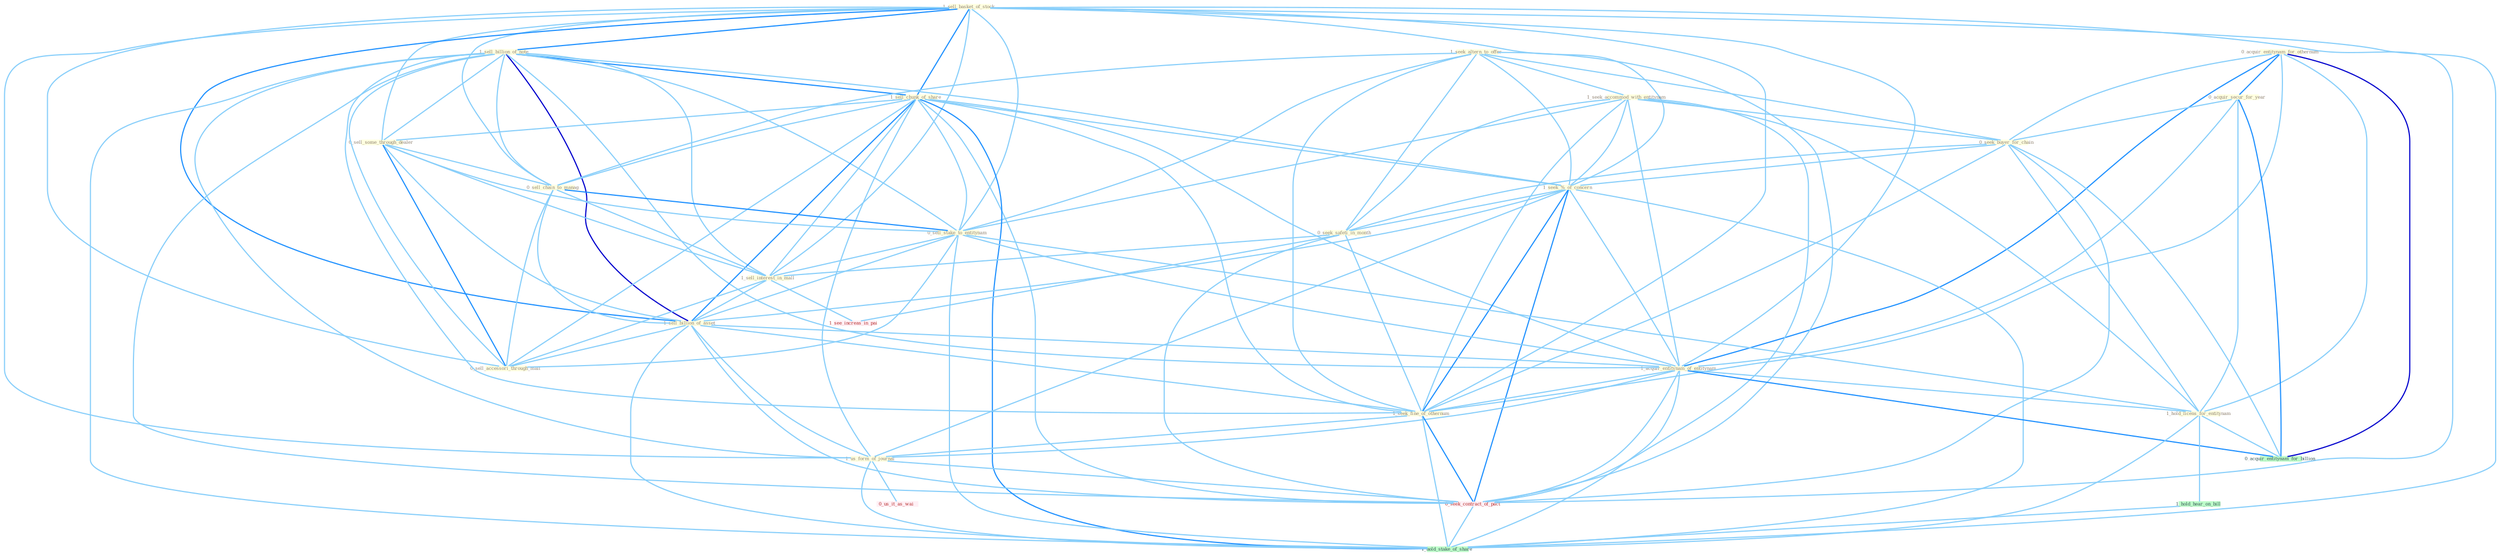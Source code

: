 Graph G{ 
    node
    [shape=polygon,style=filled,width=.5,height=.06,color="#BDFCC9",fixedsize=true,fontsize=4,
    fontcolor="#2f4f4f"];
    {node
    [color="#ffffe0", fontcolor="#8b7d6b"] "1_sell_basket_of_stock " "1_sell_billion_of_note " "0_acquir_entitynam_for_othernum " "1_seek_altern_to_offer " "1_seek_accommod_with_entitynam " "1_sell_chunk_of_share " "0_sell_some_through_dealer " "0_acquir_secur_for_year " "0_seek_buyer_for_chain " "0_sell_chain_to_manag " "1_seek_%_of_concern " "0_sell_stake_to_entitynam " "0_seek_safeti_in_month " "1_sell_interest_in_mall " "1_sell_billion_of_asset " "1_acquir_entitynam_of_entitynam " "1_seek_fine_of_othernum " "0_sell_accessori_through_mail " "1_us_form_of_journal " "1_hold_licens_for_entitynam "}
{node [color="#fff0f5", fontcolor="#b22222"] "0_seek_contract_of_pact " "0_us_it_as_wai " "1_see_increas_in_pai "}
edge [color="#B0E2FF"];

	"1_sell_basket_of_stock " -- "1_sell_billion_of_note " [w="2", color="#1e90ff" , len=0.8];
	"1_sell_basket_of_stock " -- "1_sell_chunk_of_share " [w="2", color="#1e90ff" , len=0.8];
	"1_sell_basket_of_stock " -- "0_sell_some_through_dealer " [w="1", color="#87cefa" ];
	"1_sell_basket_of_stock " -- "0_sell_chain_to_manag " [w="1", color="#87cefa" ];
	"1_sell_basket_of_stock " -- "1_seek_%_of_concern " [w="1", color="#87cefa" ];
	"1_sell_basket_of_stock " -- "0_sell_stake_to_entitynam " [w="1", color="#87cefa" ];
	"1_sell_basket_of_stock " -- "1_sell_interest_in_mall " [w="1", color="#87cefa" ];
	"1_sell_basket_of_stock " -- "1_sell_billion_of_asset " [w="2", color="#1e90ff" , len=0.8];
	"1_sell_basket_of_stock " -- "1_acquir_entitynam_of_entitynam " [w="1", color="#87cefa" ];
	"1_sell_basket_of_stock " -- "1_seek_fine_of_othernum " [w="1", color="#87cefa" ];
	"1_sell_basket_of_stock " -- "0_sell_accessori_through_mail " [w="1", color="#87cefa" ];
	"1_sell_basket_of_stock " -- "1_us_form_of_journal " [w="1", color="#87cefa" ];
	"1_sell_basket_of_stock " -- "0_seek_contract_of_pact " [w="1", color="#87cefa" ];
	"1_sell_basket_of_stock " -- "1_hold_stake_of_share " [w="1", color="#87cefa" ];
	"1_sell_billion_of_note " -- "1_sell_chunk_of_share " [w="2", color="#1e90ff" , len=0.8];
	"1_sell_billion_of_note " -- "0_sell_some_through_dealer " [w="1", color="#87cefa" ];
	"1_sell_billion_of_note " -- "0_sell_chain_to_manag " [w="1", color="#87cefa" ];
	"1_sell_billion_of_note " -- "1_seek_%_of_concern " [w="1", color="#87cefa" ];
	"1_sell_billion_of_note " -- "0_sell_stake_to_entitynam " [w="1", color="#87cefa" ];
	"1_sell_billion_of_note " -- "1_sell_interest_in_mall " [w="1", color="#87cefa" ];
	"1_sell_billion_of_note " -- "1_sell_billion_of_asset " [w="3", color="#0000cd" , len=0.6];
	"1_sell_billion_of_note " -- "1_acquir_entitynam_of_entitynam " [w="1", color="#87cefa" ];
	"1_sell_billion_of_note " -- "1_seek_fine_of_othernum " [w="1", color="#87cefa" ];
	"1_sell_billion_of_note " -- "0_sell_accessori_through_mail " [w="1", color="#87cefa" ];
	"1_sell_billion_of_note " -- "1_us_form_of_journal " [w="1", color="#87cefa" ];
	"1_sell_billion_of_note " -- "0_seek_contract_of_pact " [w="1", color="#87cefa" ];
	"1_sell_billion_of_note " -- "1_hold_stake_of_share " [w="1", color="#87cefa" ];
	"0_acquir_entitynam_for_othernum " -- "0_acquir_secur_for_year " [w="2", color="#1e90ff" , len=0.8];
	"0_acquir_entitynam_for_othernum " -- "0_seek_buyer_for_chain " [w="1", color="#87cefa" ];
	"0_acquir_entitynam_for_othernum " -- "1_acquir_entitynam_of_entitynam " [w="2", color="#1e90ff" , len=0.8];
	"0_acquir_entitynam_for_othernum " -- "1_seek_fine_of_othernum " [w="1", color="#87cefa" ];
	"0_acquir_entitynam_for_othernum " -- "1_hold_licens_for_entitynam " [w="1", color="#87cefa" ];
	"0_acquir_entitynam_for_othernum " -- "0_acquir_entitynam_for_billion " [w="3", color="#0000cd" , len=0.6];
	"1_seek_altern_to_offer " -- "1_seek_accommod_with_entitynam " [w="1", color="#87cefa" ];
	"1_seek_altern_to_offer " -- "0_seek_buyer_for_chain " [w="1", color="#87cefa" ];
	"1_seek_altern_to_offer " -- "0_sell_chain_to_manag " [w="1", color="#87cefa" ];
	"1_seek_altern_to_offer " -- "1_seek_%_of_concern " [w="1", color="#87cefa" ];
	"1_seek_altern_to_offer " -- "0_sell_stake_to_entitynam " [w="1", color="#87cefa" ];
	"1_seek_altern_to_offer " -- "0_seek_safeti_in_month " [w="1", color="#87cefa" ];
	"1_seek_altern_to_offer " -- "1_seek_fine_of_othernum " [w="1", color="#87cefa" ];
	"1_seek_altern_to_offer " -- "0_seek_contract_of_pact " [w="1", color="#87cefa" ];
	"1_seek_accommod_with_entitynam " -- "0_seek_buyer_for_chain " [w="1", color="#87cefa" ];
	"1_seek_accommod_with_entitynam " -- "1_seek_%_of_concern " [w="1", color="#87cefa" ];
	"1_seek_accommod_with_entitynam " -- "0_sell_stake_to_entitynam " [w="1", color="#87cefa" ];
	"1_seek_accommod_with_entitynam " -- "0_seek_safeti_in_month " [w="1", color="#87cefa" ];
	"1_seek_accommod_with_entitynam " -- "1_acquir_entitynam_of_entitynam " [w="1", color="#87cefa" ];
	"1_seek_accommod_with_entitynam " -- "1_seek_fine_of_othernum " [w="1", color="#87cefa" ];
	"1_seek_accommod_with_entitynam " -- "1_hold_licens_for_entitynam " [w="1", color="#87cefa" ];
	"1_seek_accommod_with_entitynam " -- "0_seek_contract_of_pact " [w="1", color="#87cefa" ];
	"1_sell_chunk_of_share " -- "0_sell_some_through_dealer " [w="1", color="#87cefa" ];
	"1_sell_chunk_of_share " -- "0_sell_chain_to_manag " [w="1", color="#87cefa" ];
	"1_sell_chunk_of_share " -- "1_seek_%_of_concern " [w="1", color="#87cefa" ];
	"1_sell_chunk_of_share " -- "0_sell_stake_to_entitynam " [w="1", color="#87cefa" ];
	"1_sell_chunk_of_share " -- "1_sell_interest_in_mall " [w="1", color="#87cefa" ];
	"1_sell_chunk_of_share " -- "1_sell_billion_of_asset " [w="2", color="#1e90ff" , len=0.8];
	"1_sell_chunk_of_share " -- "1_acquir_entitynam_of_entitynam " [w="1", color="#87cefa" ];
	"1_sell_chunk_of_share " -- "1_seek_fine_of_othernum " [w="1", color="#87cefa" ];
	"1_sell_chunk_of_share " -- "0_sell_accessori_through_mail " [w="1", color="#87cefa" ];
	"1_sell_chunk_of_share " -- "1_us_form_of_journal " [w="1", color="#87cefa" ];
	"1_sell_chunk_of_share " -- "0_seek_contract_of_pact " [w="1", color="#87cefa" ];
	"1_sell_chunk_of_share " -- "1_hold_stake_of_share " [w="2", color="#1e90ff" , len=0.8];
	"0_sell_some_through_dealer " -- "0_sell_chain_to_manag " [w="1", color="#87cefa" ];
	"0_sell_some_through_dealer " -- "0_sell_stake_to_entitynam " [w="1", color="#87cefa" ];
	"0_sell_some_through_dealer " -- "1_sell_interest_in_mall " [w="1", color="#87cefa" ];
	"0_sell_some_through_dealer " -- "1_sell_billion_of_asset " [w="1", color="#87cefa" ];
	"0_sell_some_through_dealer " -- "0_sell_accessori_through_mail " [w="2", color="#1e90ff" , len=0.8];
	"0_acquir_secur_for_year " -- "0_seek_buyer_for_chain " [w="1", color="#87cefa" ];
	"0_acquir_secur_for_year " -- "1_acquir_entitynam_of_entitynam " [w="1", color="#87cefa" ];
	"0_acquir_secur_for_year " -- "1_hold_licens_for_entitynam " [w="1", color="#87cefa" ];
	"0_acquir_secur_for_year " -- "0_acquir_entitynam_for_billion " [w="2", color="#1e90ff" , len=0.8];
	"0_seek_buyer_for_chain " -- "1_seek_%_of_concern " [w="1", color="#87cefa" ];
	"0_seek_buyer_for_chain " -- "0_seek_safeti_in_month " [w="1", color="#87cefa" ];
	"0_seek_buyer_for_chain " -- "1_seek_fine_of_othernum " [w="1", color="#87cefa" ];
	"0_seek_buyer_for_chain " -- "1_hold_licens_for_entitynam " [w="1", color="#87cefa" ];
	"0_seek_buyer_for_chain " -- "0_seek_contract_of_pact " [w="1", color="#87cefa" ];
	"0_seek_buyer_for_chain " -- "0_acquir_entitynam_for_billion " [w="1", color="#87cefa" ];
	"0_sell_chain_to_manag " -- "0_sell_stake_to_entitynam " [w="2", color="#1e90ff" , len=0.8];
	"0_sell_chain_to_manag " -- "1_sell_interest_in_mall " [w="1", color="#87cefa" ];
	"0_sell_chain_to_manag " -- "1_sell_billion_of_asset " [w="1", color="#87cefa" ];
	"0_sell_chain_to_manag " -- "0_sell_accessori_through_mail " [w="1", color="#87cefa" ];
	"1_seek_%_of_concern " -- "0_seek_safeti_in_month " [w="1", color="#87cefa" ];
	"1_seek_%_of_concern " -- "1_sell_billion_of_asset " [w="1", color="#87cefa" ];
	"1_seek_%_of_concern " -- "1_acquir_entitynam_of_entitynam " [w="1", color="#87cefa" ];
	"1_seek_%_of_concern " -- "1_seek_fine_of_othernum " [w="2", color="#1e90ff" , len=0.8];
	"1_seek_%_of_concern " -- "1_us_form_of_journal " [w="1", color="#87cefa" ];
	"1_seek_%_of_concern " -- "0_seek_contract_of_pact " [w="2", color="#1e90ff" , len=0.8];
	"1_seek_%_of_concern " -- "1_hold_stake_of_share " [w="1", color="#87cefa" ];
	"0_sell_stake_to_entitynam " -- "1_sell_interest_in_mall " [w="1", color="#87cefa" ];
	"0_sell_stake_to_entitynam " -- "1_sell_billion_of_asset " [w="1", color="#87cefa" ];
	"0_sell_stake_to_entitynam " -- "1_acquir_entitynam_of_entitynam " [w="1", color="#87cefa" ];
	"0_sell_stake_to_entitynam " -- "0_sell_accessori_through_mail " [w="1", color="#87cefa" ];
	"0_sell_stake_to_entitynam " -- "1_hold_licens_for_entitynam " [w="1", color="#87cefa" ];
	"0_sell_stake_to_entitynam " -- "1_hold_stake_of_share " [w="1", color="#87cefa" ];
	"0_seek_safeti_in_month " -- "1_sell_interest_in_mall " [w="1", color="#87cefa" ];
	"0_seek_safeti_in_month " -- "1_seek_fine_of_othernum " [w="1", color="#87cefa" ];
	"0_seek_safeti_in_month " -- "0_seek_contract_of_pact " [w="1", color="#87cefa" ];
	"0_seek_safeti_in_month " -- "1_see_increas_in_pai " [w="1", color="#87cefa" ];
	"1_sell_interest_in_mall " -- "1_sell_billion_of_asset " [w="1", color="#87cefa" ];
	"1_sell_interest_in_mall " -- "0_sell_accessori_through_mail " [w="1", color="#87cefa" ];
	"1_sell_interest_in_mall " -- "1_see_increas_in_pai " [w="1", color="#87cefa" ];
	"1_sell_billion_of_asset " -- "1_acquir_entitynam_of_entitynam " [w="1", color="#87cefa" ];
	"1_sell_billion_of_asset " -- "1_seek_fine_of_othernum " [w="1", color="#87cefa" ];
	"1_sell_billion_of_asset " -- "0_sell_accessori_through_mail " [w="1", color="#87cefa" ];
	"1_sell_billion_of_asset " -- "1_us_form_of_journal " [w="1", color="#87cefa" ];
	"1_sell_billion_of_asset " -- "0_seek_contract_of_pact " [w="1", color="#87cefa" ];
	"1_sell_billion_of_asset " -- "1_hold_stake_of_share " [w="1", color="#87cefa" ];
	"1_acquir_entitynam_of_entitynam " -- "1_seek_fine_of_othernum " [w="1", color="#87cefa" ];
	"1_acquir_entitynam_of_entitynam " -- "1_us_form_of_journal " [w="1", color="#87cefa" ];
	"1_acquir_entitynam_of_entitynam " -- "1_hold_licens_for_entitynam " [w="1", color="#87cefa" ];
	"1_acquir_entitynam_of_entitynam " -- "0_seek_contract_of_pact " [w="1", color="#87cefa" ];
	"1_acquir_entitynam_of_entitynam " -- "0_acquir_entitynam_for_billion " [w="2", color="#1e90ff" , len=0.8];
	"1_acquir_entitynam_of_entitynam " -- "1_hold_stake_of_share " [w="1", color="#87cefa" ];
	"1_seek_fine_of_othernum " -- "1_us_form_of_journal " [w="1", color="#87cefa" ];
	"1_seek_fine_of_othernum " -- "0_seek_contract_of_pact " [w="2", color="#1e90ff" , len=0.8];
	"1_seek_fine_of_othernum " -- "1_hold_stake_of_share " [w="1", color="#87cefa" ];
	"1_us_form_of_journal " -- "0_seek_contract_of_pact " [w="1", color="#87cefa" ];
	"1_us_form_of_journal " -- "0_us_it_as_wai " [w="1", color="#87cefa" ];
	"1_us_form_of_journal " -- "1_hold_stake_of_share " [w="1", color="#87cefa" ];
	"1_hold_licens_for_entitynam " -- "0_acquir_entitynam_for_billion " [w="1", color="#87cefa" ];
	"1_hold_licens_for_entitynam " -- "1_hold_hear_on_bill " [w="1", color="#87cefa" ];
	"1_hold_licens_for_entitynam " -- "1_hold_stake_of_share " [w="1", color="#87cefa" ];
	"0_seek_contract_of_pact " -- "1_hold_stake_of_share " [w="1", color="#87cefa" ];
	"1_hold_hear_on_bill " -- "1_hold_stake_of_share " [w="1", color="#87cefa" ];
}